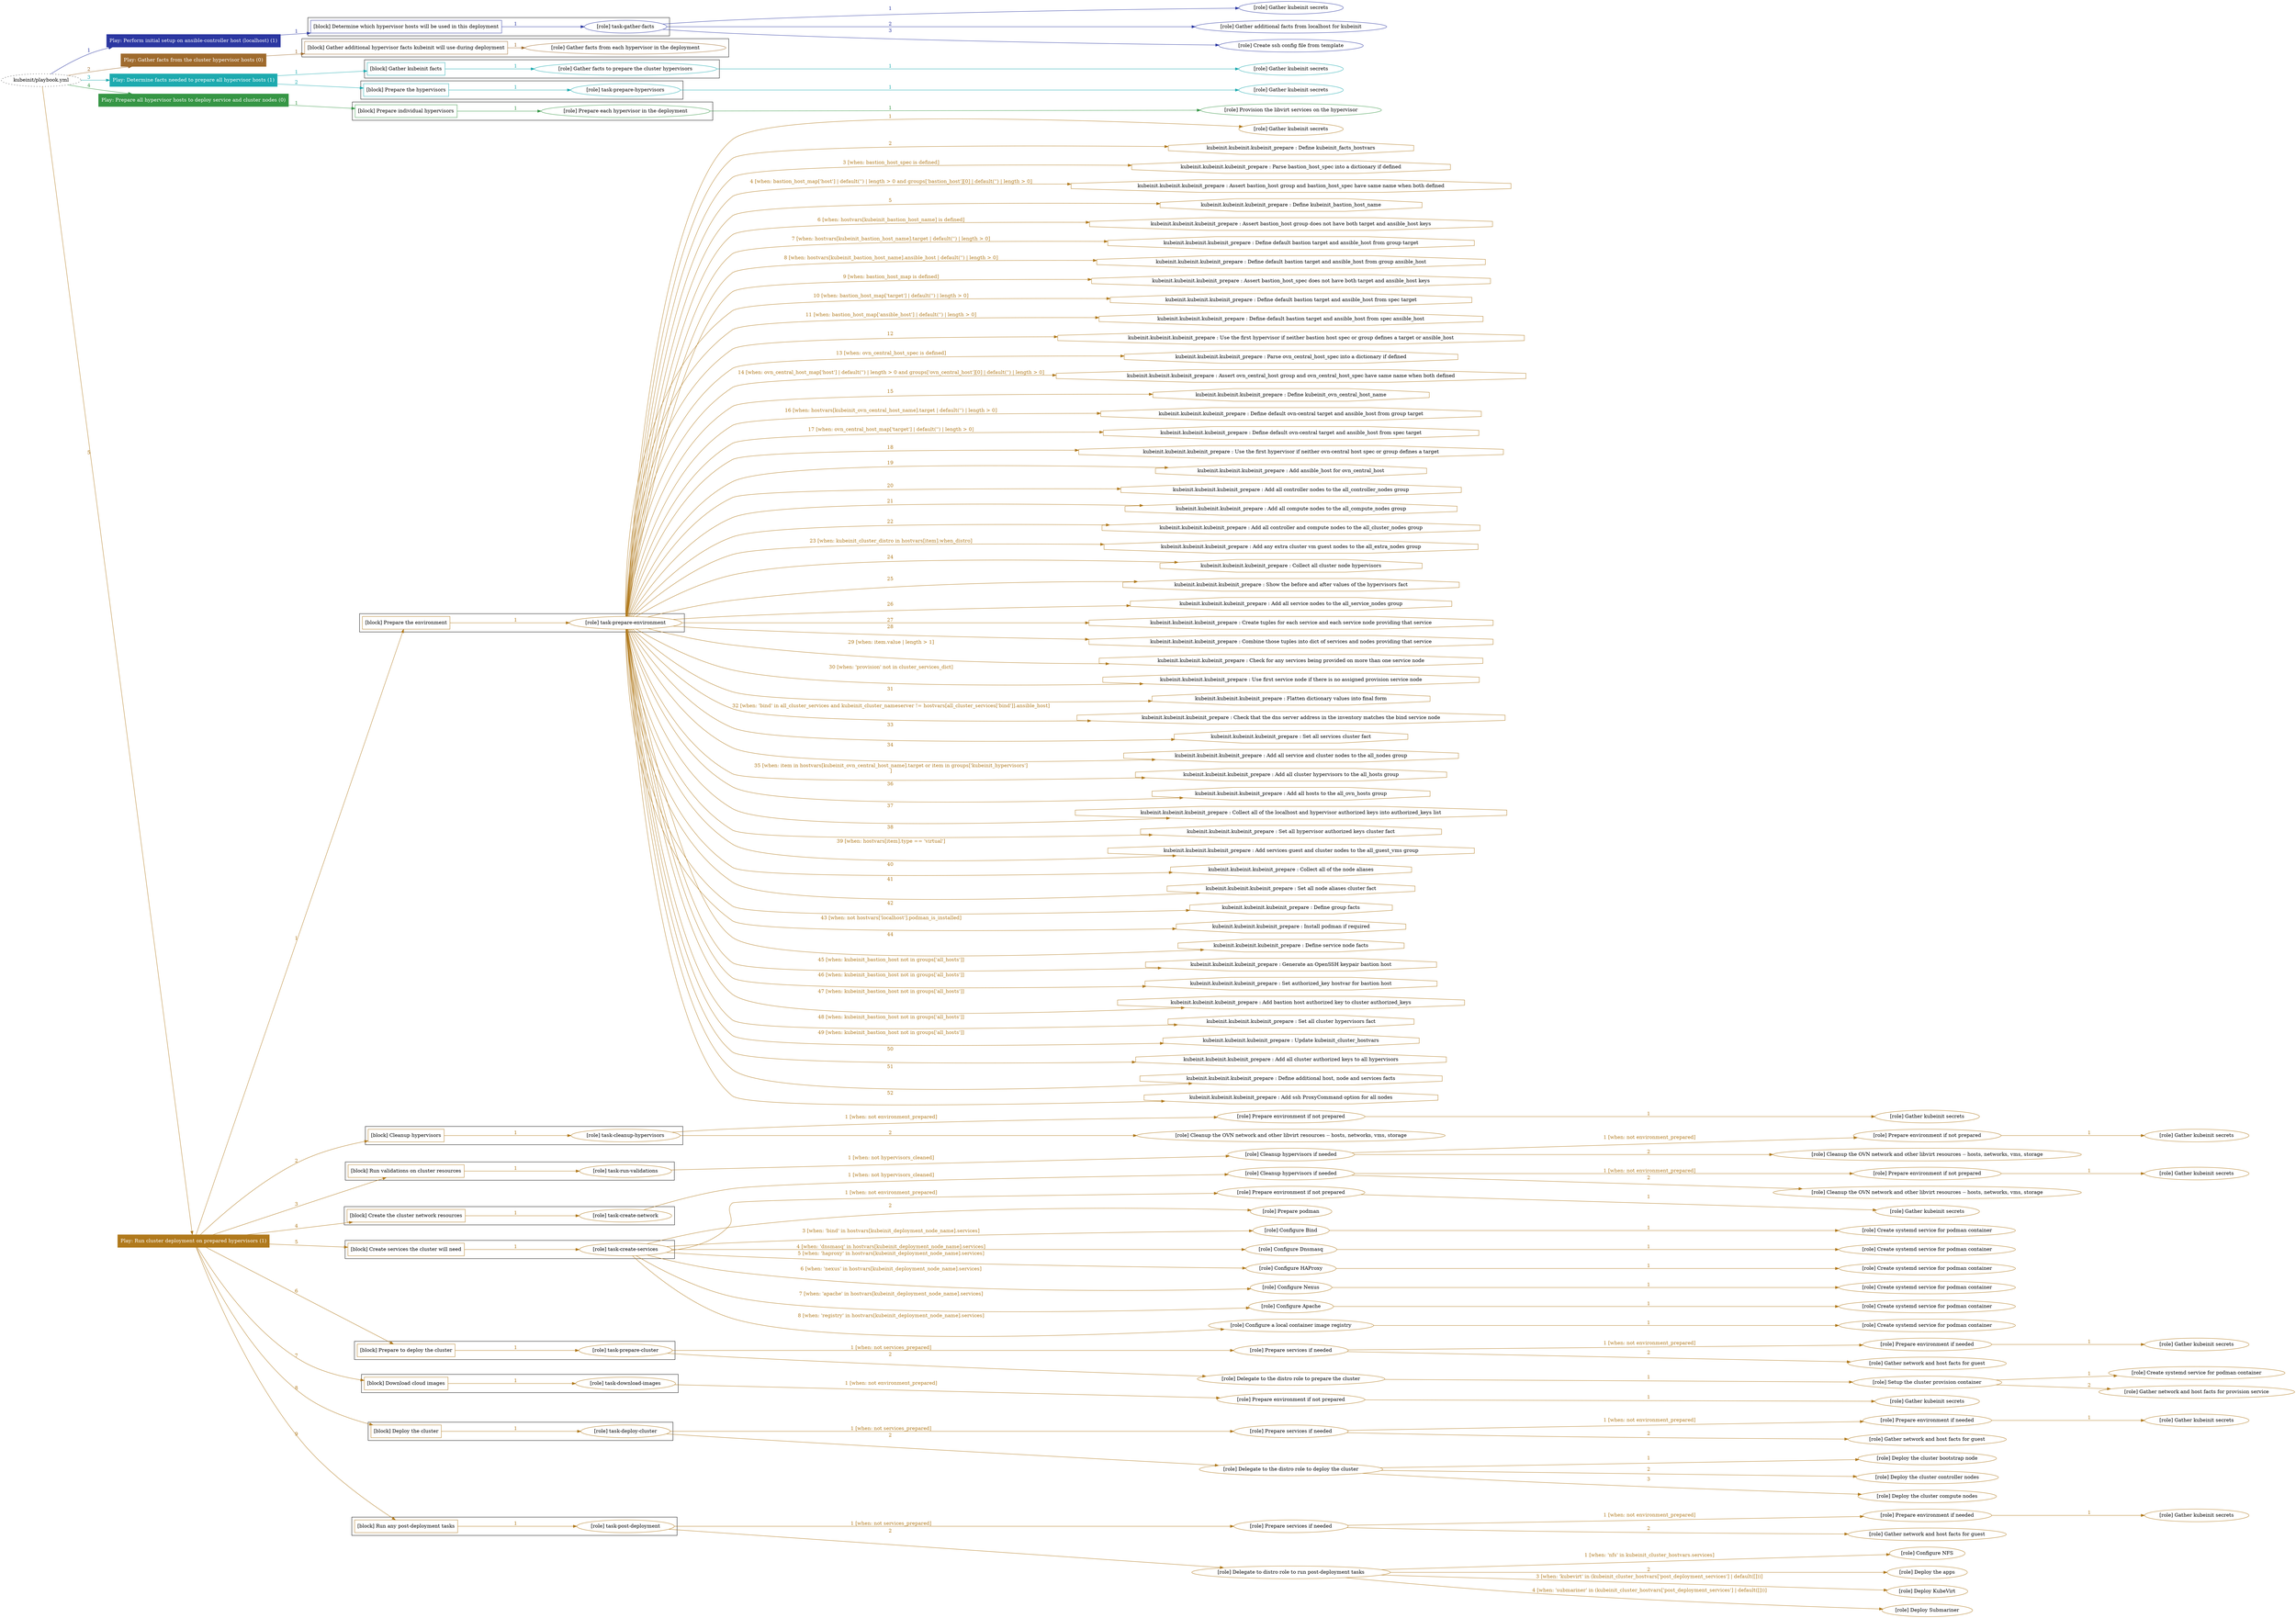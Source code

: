 digraph {
	graph [concentrate=true ordering=in rankdir=LR ratio=fill]
	edge [esep=5 sep=10]
	"kubeinit/playbook.yml" [URL="/home/runner/work/kubeinit/kubeinit/kubeinit/playbook.yml" id=playbook_88326c58 style=dotted]
	play_60906569 [label="Play: Perform initial setup on ansible-controller host (localhost) (1)" URL="/home/runner/work/kubeinit/kubeinit/kubeinit/playbook.yml" color="#2b37a1" fontcolor="#ffffff" id=play_60906569 shape=box style=filled tooltip=localhost]
	"kubeinit/playbook.yml" -> play_60906569 [label="1 " color="#2b37a1" fontcolor="#2b37a1" id=edge_106a00ca labeltooltip="1 " tooltip="1 "]
	subgraph "Gather kubeinit secrets" {
		role_b3e94c88 [label="[role] Gather kubeinit secrets" URL="/home/runner/.ansible/collections/ansible_collections/kubeinit/kubeinit/roles/kubeinit_prepare/tasks/build_hypervisors_group.yml" color="#2b37a1" id=role_b3e94c88 tooltip="Gather kubeinit secrets"]
	}
	subgraph "Gather additional facts from localhost for kubeinit" {
		role_75535e86 [label="[role] Gather additional facts from localhost for kubeinit" URL="/home/runner/.ansible/collections/ansible_collections/kubeinit/kubeinit/roles/kubeinit_prepare/tasks/build_hypervisors_group.yml" color="#2b37a1" id=role_75535e86 tooltip="Gather additional facts from localhost for kubeinit"]
	}
	subgraph "Create ssh config file from template" {
		role_771466ff [label="[role] Create ssh config file from template" URL="/home/runner/.ansible/collections/ansible_collections/kubeinit/kubeinit/roles/kubeinit_prepare/tasks/build_hypervisors_group.yml" color="#2b37a1" id=role_771466ff tooltip="Create ssh config file from template"]
	}
	subgraph "task-gather-facts" {
		role_0e6f9d7c [label="[role] task-gather-facts" URL="/home/runner/work/kubeinit/kubeinit/kubeinit/playbook.yml" color="#2b37a1" id=role_0e6f9d7c tooltip="task-gather-facts"]
		role_0e6f9d7c -> role_b3e94c88 [label="1 " color="#2b37a1" fontcolor="#2b37a1" id=edge_42586f37 labeltooltip="1 " tooltip="1 "]
		role_0e6f9d7c -> role_75535e86 [label="2 " color="#2b37a1" fontcolor="#2b37a1" id=edge_c55a10d9 labeltooltip="2 " tooltip="2 "]
		role_0e6f9d7c -> role_771466ff [label="3 " color="#2b37a1" fontcolor="#2b37a1" id=edge_37ee0de9 labeltooltip="3 " tooltip="3 "]
	}
	subgraph "Play: Perform initial setup on ansible-controller host (localhost) (1)" {
		play_60906569 -> block_5a14a4cc [label=1 color="#2b37a1" fontcolor="#2b37a1" id=edge_bfdf4b9d labeltooltip=1 tooltip=1]
		subgraph cluster_block_5a14a4cc {
			block_5a14a4cc [label="[block] Determine which hypervisor hosts will be used in this deployment" URL="/home/runner/work/kubeinit/kubeinit/kubeinit/playbook.yml" color="#2b37a1" id=block_5a14a4cc labeltooltip="Determine which hypervisor hosts will be used in this deployment" shape=box tooltip="Determine which hypervisor hosts will be used in this deployment"]
			block_5a14a4cc -> role_0e6f9d7c [label="1 " color="#2b37a1" fontcolor="#2b37a1" id=edge_5bd402ce labeltooltip="1 " tooltip="1 "]
		}
	}
	play_57fe7e45 [label="Play: Gather facts from the cluster hypervisor hosts (0)" URL="/home/runner/work/kubeinit/kubeinit/kubeinit/playbook.yml" color="#9f6b2d" fontcolor="#ffffff" id=play_57fe7e45 shape=box style=filled tooltip="Play: Gather facts from the cluster hypervisor hosts (0)"]
	"kubeinit/playbook.yml" -> play_57fe7e45 [label="2 " color="#9f6b2d" fontcolor="#9f6b2d" id=edge_747fd5d6 labeltooltip="2 " tooltip="2 "]
	subgraph "Gather facts from each hypervisor in the deployment" {
		role_940813a5 [label="[role] Gather facts from each hypervisor in the deployment" URL="/home/runner/work/kubeinit/kubeinit/kubeinit/playbook.yml" color="#9f6b2d" id=role_940813a5 tooltip="Gather facts from each hypervisor in the deployment"]
	}
	subgraph "Play: Gather facts from the cluster hypervisor hosts (0)" {
		play_57fe7e45 -> block_ca498cb9 [label=1 color="#9f6b2d" fontcolor="#9f6b2d" id=edge_cc98a080 labeltooltip=1 tooltip=1]
		subgraph cluster_block_ca498cb9 {
			block_ca498cb9 [label="[block] Gather additional hypervisor facts kubeinit will use during deployment" URL="/home/runner/work/kubeinit/kubeinit/kubeinit/playbook.yml" color="#9f6b2d" id=block_ca498cb9 labeltooltip="Gather additional hypervisor facts kubeinit will use during deployment" shape=box tooltip="Gather additional hypervisor facts kubeinit will use during deployment"]
			block_ca498cb9 -> role_940813a5 [label="1 " color="#9f6b2d" fontcolor="#9f6b2d" id=edge_f510cd96 labeltooltip="1 " tooltip="1 "]
		}
	}
	play_d0ddd49f [label="Play: Determine facts needed to prepare all hypervisor hosts (1)" URL="/home/runner/work/kubeinit/kubeinit/kubeinit/playbook.yml" color="#1daaaf" fontcolor="#ffffff" id=play_d0ddd49f shape=box style=filled tooltip=localhost]
	"kubeinit/playbook.yml" -> play_d0ddd49f [label="3 " color="#1daaaf" fontcolor="#1daaaf" id=edge_e2c39607 labeltooltip="3 " tooltip="3 "]
	subgraph "Gather kubeinit secrets" {
		role_64277edd [label="[role] Gather kubeinit secrets" URL="/home/runner/.ansible/collections/ansible_collections/kubeinit/kubeinit/roles/kubeinit_prepare/tasks/gather_kubeinit_facts.yml" color="#1daaaf" id=role_64277edd tooltip="Gather kubeinit secrets"]
	}
	subgraph "Gather facts to prepare the cluster hypervisors" {
		role_7537868c [label="[role] Gather facts to prepare the cluster hypervisors" URL="/home/runner/work/kubeinit/kubeinit/kubeinit/playbook.yml" color="#1daaaf" id=role_7537868c tooltip="Gather facts to prepare the cluster hypervisors"]
		role_7537868c -> role_64277edd [label="1 " color="#1daaaf" fontcolor="#1daaaf" id=edge_98cba7cd labeltooltip="1 " tooltip="1 "]
	}
	subgraph "Gather kubeinit secrets" {
		role_403e3b93 [label="[role] Gather kubeinit secrets" URL="/home/runner/.ansible/collections/ansible_collections/kubeinit/kubeinit/roles/kubeinit_prepare/tasks/gather_kubeinit_facts.yml" color="#1daaaf" id=role_403e3b93 tooltip="Gather kubeinit secrets"]
	}
	subgraph "task-prepare-hypervisors" {
		role_44ce8174 [label="[role] task-prepare-hypervisors" URL="/home/runner/work/kubeinit/kubeinit/kubeinit/playbook.yml" color="#1daaaf" id=role_44ce8174 tooltip="task-prepare-hypervisors"]
		role_44ce8174 -> role_403e3b93 [label="1 " color="#1daaaf" fontcolor="#1daaaf" id=edge_1cb0b44f labeltooltip="1 " tooltip="1 "]
	}
	subgraph "Play: Determine facts needed to prepare all hypervisor hosts (1)" {
		play_d0ddd49f -> block_675d26ea [label=1 color="#1daaaf" fontcolor="#1daaaf" id=edge_55b151ac labeltooltip=1 tooltip=1]
		subgraph cluster_block_675d26ea {
			block_675d26ea [label="[block] Gather kubeinit facts" URL="/home/runner/work/kubeinit/kubeinit/kubeinit/playbook.yml" color="#1daaaf" id=block_675d26ea labeltooltip="Gather kubeinit facts" shape=box tooltip="Gather kubeinit facts"]
			block_675d26ea -> role_7537868c [label="1 " color="#1daaaf" fontcolor="#1daaaf" id=edge_16d0e031 labeltooltip="1 " tooltip="1 "]
		}
		play_d0ddd49f -> block_ae1fe0f4 [label=2 color="#1daaaf" fontcolor="#1daaaf" id=edge_2fbfc219 labeltooltip=2 tooltip=2]
		subgraph cluster_block_ae1fe0f4 {
			block_ae1fe0f4 [label="[block] Prepare the hypervisors" URL="/home/runner/work/kubeinit/kubeinit/kubeinit/playbook.yml" color="#1daaaf" id=block_ae1fe0f4 labeltooltip="Prepare the hypervisors" shape=box tooltip="Prepare the hypervisors"]
			block_ae1fe0f4 -> role_44ce8174 [label="1 " color="#1daaaf" fontcolor="#1daaaf" id=edge_0efd5231 labeltooltip="1 " tooltip="1 "]
		}
	}
	play_2ae30e38 [label="Play: Prepare all hypervisor hosts to deploy service and cluster nodes (0)" URL="/home/runner/work/kubeinit/kubeinit/kubeinit/playbook.yml" color="#369645" fontcolor="#ffffff" id=play_2ae30e38 shape=box style=filled tooltip="Play: Prepare all hypervisor hosts to deploy service and cluster nodes (0)"]
	"kubeinit/playbook.yml" -> play_2ae30e38 [label="4 " color="#369645" fontcolor="#369645" id=edge_8c50c016 labeltooltip="4 " tooltip="4 "]
	subgraph "Provision the libvirt services on the hypervisor" {
		role_ee78f2ed [label="[role] Provision the libvirt services on the hypervisor" URL="/home/runner/.ansible/collections/ansible_collections/kubeinit/kubeinit/roles/kubeinit_prepare/tasks/prepare_hypervisor.yml" color="#369645" id=role_ee78f2ed tooltip="Provision the libvirt services on the hypervisor"]
	}
	subgraph "Prepare each hypervisor in the deployment" {
		role_74da7677 [label="[role] Prepare each hypervisor in the deployment" URL="/home/runner/work/kubeinit/kubeinit/kubeinit/playbook.yml" color="#369645" id=role_74da7677 tooltip="Prepare each hypervisor in the deployment"]
		role_74da7677 -> role_ee78f2ed [label="1 " color="#369645" fontcolor="#369645" id=edge_1529731b labeltooltip="1 " tooltip="1 "]
	}
	subgraph "Play: Prepare all hypervisor hosts to deploy service and cluster nodes (0)" {
		play_2ae30e38 -> block_17cadf58 [label=1 color="#369645" fontcolor="#369645" id=edge_f2d9c2f7 labeltooltip=1 tooltip=1]
		subgraph cluster_block_17cadf58 {
			block_17cadf58 [label="[block] Prepare individual hypervisors" URL="/home/runner/work/kubeinit/kubeinit/kubeinit/playbook.yml" color="#369645" id=block_17cadf58 labeltooltip="Prepare individual hypervisors" shape=box tooltip="Prepare individual hypervisors"]
			block_17cadf58 -> role_74da7677 [label="1 " color="#369645" fontcolor="#369645" id=edge_bd80a8de labeltooltip="1 " tooltip="1 "]
		}
	}
	play_51951195 [label="Play: Run cluster deployment on prepared hypervisors (1)" URL="/home/runner/work/kubeinit/kubeinit/kubeinit/playbook.yml" color="#b0791c" fontcolor="#ffffff" id=play_51951195 shape=box style=filled tooltip=localhost]
	"kubeinit/playbook.yml" -> play_51951195 [label="5 " color="#b0791c" fontcolor="#b0791c" id=edge_ad111e96 labeltooltip="5 " tooltip="5 "]
	subgraph "Gather kubeinit secrets" {
		role_304506ff [label="[role] Gather kubeinit secrets" URL="/home/runner/.ansible/collections/ansible_collections/kubeinit/kubeinit/roles/kubeinit_prepare/tasks/gather_kubeinit_facts.yml" color="#b0791c" id=role_304506ff tooltip="Gather kubeinit secrets"]
	}
	subgraph "task-prepare-environment" {
		role_6f922e12 [label="[role] task-prepare-environment" URL="/home/runner/work/kubeinit/kubeinit/kubeinit/playbook.yml" color="#b0791c" id=role_6f922e12 tooltip="task-prepare-environment"]
		role_6f922e12 -> role_304506ff [label="1 " color="#b0791c" fontcolor="#b0791c" id=edge_607a58e8 labeltooltip="1 " tooltip="1 "]
		task_edfc0a96 [label="kubeinit.kubeinit.kubeinit_prepare : Define kubeinit_facts_hostvars" URL="/home/runner/.ansible/collections/ansible_collections/kubeinit/kubeinit/roles/kubeinit_prepare/tasks/main.yml" color="#b0791c" id=task_edfc0a96 shape=octagon tooltip="kubeinit.kubeinit.kubeinit_prepare : Define kubeinit_facts_hostvars"]
		role_6f922e12 -> task_edfc0a96 [label="2 " color="#b0791c" fontcolor="#b0791c" id=edge_1d784967 labeltooltip="2 " tooltip="2 "]
		task_fcb073b9 [label="kubeinit.kubeinit.kubeinit_prepare : Parse bastion_host_spec into a dictionary if defined" URL="/home/runner/.ansible/collections/ansible_collections/kubeinit/kubeinit/roles/kubeinit_prepare/tasks/main.yml" color="#b0791c" id=task_fcb073b9 shape=octagon tooltip="kubeinit.kubeinit.kubeinit_prepare : Parse bastion_host_spec into a dictionary if defined"]
		role_6f922e12 -> task_fcb073b9 [label="3 [when: bastion_host_spec is defined]" color="#b0791c" fontcolor="#b0791c" id=edge_5335b95d labeltooltip="3 [when: bastion_host_spec is defined]" tooltip="3 [when: bastion_host_spec is defined]"]
		task_6e8a5aad [label="kubeinit.kubeinit.kubeinit_prepare : Assert bastion_host group and bastion_host_spec have same name when both defined" URL="/home/runner/.ansible/collections/ansible_collections/kubeinit/kubeinit/roles/kubeinit_prepare/tasks/main.yml" color="#b0791c" id=task_6e8a5aad shape=octagon tooltip="kubeinit.kubeinit.kubeinit_prepare : Assert bastion_host group and bastion_host_spec have same name when both defined"]
		role_6f922e12 -> task_6e8a5aad [label="4 [when: bastion_host_map['host'] | default('') | length > 0 and groups['bastion_host'][0] | default('') | length > 0]" color="#b0791c" fontcolor="#b0791c" id=edge_8245a397 labeltooltip="4 [when: bastion_host_map['host'] | default('') | length > 0 and groups['bastion_host'][0] | default('') | length > 0]" tooltip="4 [when: bastion_host_map['host'] | default('') | length > 0 and groups['bastion_host'][0] | default('') | length > 0]"]
		task_367e0c35 [label="kubeinit.kubeinit.kubeinit_prepare : Define kubeinit_bastion_host_name" URL="/home/runner/.ansible/collections/ansible_collections/kubeinit/kubeinit/roles/kubeinit_prepare/tasks/main.yml" color="#b0791c" id=task_367e0c35 shape=octagon tooltip="kubeinit.kubeinit.kubeinit_prepare : Define kubeinit_bastion_host_name"]
		role_6f922e12 -> task_367e0c35 [label="5 " color="#b0791c" fontcolor="#b0791c" id=edge_e96fe0f7 labeltooltip="5 " tooltip="5 "]
		task_f5698272 [label="kubeinit.kubeinit.kubeinit_prepare : Assert bastion_host group does not have both target and ansible_host keys" URL="/home/runner/.ansible/collections/ansible_collections/kubeinit/kubeinit/roles/kubeinit_prepare/tasks/main.yml" color="#b0791c" id=task_f5698272 shape=octagon tooltip="kubeinit.kubeinit.kubeinit_prepare : Assert bastion_host group does not have both target and ansible_host keys"]
		role_6f922e12 -> task_f5698272 [label="6 [when: hostvars[kubeinit_bastion_host_name] is defined]" color="#b0791c" fontcolor="#b0791c" id=edge_78f1be8f labeltooltip="6 [when: hostvars[kubeinit_bastion_host_name] is defined]" tooltip="6 [when: hostvars[kubeinit_bastion_host_name] is defined]"]
		task_7495bb99 [label="kubeinit.kubeinit.kubeinit_prepare : Define default bastion target and ansible_host from group target" URL="/home/runner/.ansible/collections/ansible_collections/kubeinit/kubeinit/roles/kubeinit_prepare/tasks/main.yml" color="#b0791c" id=task_7495bb99 shape=octagon tooltip="kubeinit.kubeinit.kubeinit_prepare : Define default bastion target and ansible_host from group target"]
		role_6f922e12 -> task_7495bb99 [label="7 [when: hostvars[kubeinit_bastion_host_name].target | default('') | length > 0]" color="#b0791c" fontcolor="#b0791c" id=edge_40075246 labeltooltip="7 [when: hostvars[kubeinit_bastion_host_name].target | default('') | length > 0]" tooltip="7 [when: hostvars[kubeinit_bastion_host_name].target | default('') | length > 0]"]
		task_f883659d [label="kubeinit.kubeinit.kubeinit_prepare : Define default bastion target and ansible_host from group ansible_host" URL="/home/runner/.ansible/collections/ansible_collections/kubeinit/kubeinit/roles/kubeinit_prepare/tasks/main.yml" color="#b0791c" id=task_f883659d shape=octagon tooltip="kubeinit.kubeinit.kubeinit_prepare : Define default bastion target and ansible_host from group ansible_host"]
		role_6f922e12 -> task_f883659d [label="8 [when: hostvars[kubeinit_bastion_host_name].ansible_host | default('') | length > 0]" color="#b0791c" fontcolor="#b0791c" id=edge_6322265b labeltooltip="8 [when: hostvars[kubeinit_bastion_host_name].ansible_host | default('') | length > 0]" tooltip="8 [when: hostvars[kubeinit_bastion_host_name].ansible_host | default('') | length > 0]"]
		task_68402809 [label="kubeinit.kubeinit.kubeinit_prepare : Assert bastion_host_spec does not have both target and ansible_host keys" URL="/home/runner/.ansible/collections/ansible_collections/kubeinit/kubeinit/roles/kubeinit_prepare/tasks/main.yml" color="#b0791c" id=task_68402809 shape=octagon tooltip="kubeinit.kubeinit.kubeinit_prepare : Assert bastion_host_spec does not have both target and ansible_host keys"]
		role_6f922e12 -> task_68402809 [label="9 [when: bastion_host_map is defined]" color="#b0791c" fontcolor="#b0791c" id=edge_04b1fe7e labeltooltip="9 [when: bastion_host_map is defined]" tooltip="9 [when: bastion_host_map is defined]"]
		task_b1da8fb5 [label="kubeinit.kubeinit.kubeinit_prepare : Define default bastion target and ansible_host from spec target" URL="/home/runner/.ansible/collections/ansible_collections/kubeinit/kubeinit/roles/kubeinit_prepare/tasks/main.yml" color="#b0791c" id=task_b1da8fb5 shape=octagon tooltip="kubeinit.kubeinit.kubeinit_prepare : Define default bastion target and ansible_host from spec target"]
		role_6f922e12 -> task_b1da8fb5 [label="10 [when: bastion_host_map['target'] | default('') | length > 0]" color="#b0791c" fontcolor="#b0791c" id=edge_1702cbe3 labeltooltip="10 [when: bastion_host_map['target'] | default('') | length > 0]" tooltip="10 [when: bastion_host_map['target'] | default('') | length > 0]"]
		task_425547b9 [label="kubeinit.kubeinit.kubeinit_prepare : Define default bastion target and ansible_host from spec ansible_host" URL="/home/runner/.ansible/collections/ansible_collections/kubeinit/kubeinit/roles/kubeinit_prepare/tasks/main.yml" color="#b0791c" id=task_425547b9 shape=octagon tooltip="kubeinit.kubeinit.kubeinit_prepare : Define default bastion target and ansible_host from spec ansible_host"]
		role_6f922e12 -> task_425547b9 [label="11 [when: bastion_host_map['ansible_host'] | default('') | length > 0]" color="#b0791c" fontcolor="#b0791c" id=edge_641fabbb labeltooltip="11 [when: bastion_host_map['ansible_host'] | default('') | length > 0]" tooltip="11 [when: bastion_host_map['ansible_host'] | default('') | length > 0]"]
		task_eb92cbdb [label="kubeinit.kubeinit.kubeinit_prepare : Use the first hypervisor if neither bastion host spec or group defines a target or ansible_host" URL="/home/runner/.ansible/collections/ansible_collections/kubeinit/kubeinit/roles/kubeinit_prepare/tasks/main.yml" color="#b0791c" id=task_eb92cbdb shape=octagon tooltip="kubeinit.kubeinit.kubeinit_prepare : Use the first hypervisor if neither bastion host spec or group defines a target or ansible_host"]
		role_6f922e12 -> task_eb92cbdb [label="12 " color="#b0791c" fontcolor="#b0791c" id=edge_40cbddb3 labeltooltip="12 " tooltip="12 "]
		task_19e9c47e [label="kubeinit.kubeinit.kubeinit_prepare : Parse ovn_central_host_spec into a dictionary if defined" URL="/home/runner/.ansible/collections/ansible_collections/kubeinit/kubeinit/roles/kubeinit_prepare/tasks/main.yml" color="#b0791c" id=task_19e9c47e shape=octagon tooltip="kubeinit.kubeinit.kubeinit_prepare : Parse ovn_central_host_spec into a dictionary if defined"]
		role_6f922e12 -> task_19e9c47e [label="13 [when: ovn_central_host_spec is defined]" color="#b0791c" fontcolor="#b0791c" id=edge_ea09f89f labeltooltip="13 [when: ovn_central_host_spec is defined]" tooltip="13 [when: ovn_central_host_spec is defined]"]
		task_ecb63a64 [label="kubeinit.kubeinit.kubeinit_prepare : Assert ovn_central_host group and ovn_central_host_spec have same name when both defined" URL="/home/runner/.ansible/collections/ansible_collections/kubeinit/kubeinit/roles/kubeinit_prepare/tasks/main.yml" color="#b0791c" id=task_ecb63a64 shape=octagon tooltip="kubeinit.kubeinit.kubeinit_prepare : Assert ovn_central_host group and ovn_central_host_spec have same name when both defined"]
		role_6f922e12 -> task_ecb63a64 [label="14 [when: ovn_central_host_map['host'] | default('') | length > 0 and groups['ovn_central_host'][0] | default('') | length > 0]" color="#b0791c" fontcolor="#b0791c" id=edge_e399d866 labeltooltip="14 [when: ovn_central_host_map['host'] | default('') | length > 0 and groups['ovn_central_host'][0] | default('') | length > 0]" tooltip="14 [when: ovn_central_host_map['host'] | default('') | length > 0 and groups['ovn_central_host'][0] | default('') | length > 0]"]
		task_f384e394 [label="kubeinit.kubeinit.kubeinit_prepare : Define kubeinit_ovn_central_host_name" URL="/home/runner/.ansible/collections/ansible_collections/kubeinit/kubeinit/roles/kubeinit_prepare/tasks/main.yml" color="#b0791c" id=task_f384e394 shape=octagon tooltip="kubeinit.kubeinit.kubeinit_prepare : Define kubeinit_ovn_central_host_name"]
		role_6f922e12 -> task_f384e394 [label="15 " color="#b0791c" fontcolor="#b0791c" id=edge_2643966e labeltooltip="15 " tooltip="15 "]
		task_5fa54544 [label="kubeinit.kubeinit.kubeinit_prepare : Define default ovn-central target and ansible_host from group target" URL="/home/runner/.ansible/collections/ansible_collections/kubeinit/kubeinit/roles/kubeinit_prepare/tasks/main.yml" color="#b0791c" id=task_5fa54544 shape=octagon tooltip="kubeinit.kubeinit.kubeinit_prepare : Define default ovn-central target and ansible_host from group target"]
		role_6f922e12 -> task_5fa54544 [label="16 [when: hostvars[kubeinit_ovn_central_host_name].target | default('') | length > 0]" color="#b0791c" fontcolor="#b0791c" id=edge_674efad0 labeltooltip="16 [when: hostvars[kubeinit_ovn_central_host_name].target | default('') | length > 0]" tooltip="16 [when: hostvars[kubeinit_ovn_central_host_name].target | default('') | length > 0]"]
		task_234382ab [label="kubeinit.kubeinit.kubeinit_prepare : Define default ovn-central target and ansible_host from spec target" URL="/home/runner/.ansible/collections/ansible_collections/kubeinit/kubeinit/roles/kubeinit_prepare/tasks/main.yml" color="#b0791c" id=task_234382ab shape=octagon tooltip="kubeinit.kubeinit.kubeinit_prepare : Define default ovn-central target and ansible_host from spec target"]
		role_6f922e12 -> task_234382ab [label="17 [when: ovn_central_host_map['target'] | default('') | length > 0]" color="#b0791c" fontcolor="#b0791c" id=edge_74969fc2 labeltooltip="17 [when: ovn_central_host_map['target'] | default('') | length > 0]" tooltip="17 [when: ovn_central_host_map['target'] | default('') | length > 0]"]
		task_68b9f671 [label="kubeinit.kubeinit.kubeinit_prepare : Use the first hypervisor if neither ovn-central host spec or group defines a target" URL="/home/runner/.ansible/collections/ansible_collections/kubeinit/kubeinit/roles/kubeinit_prepare/tasks/main.yml" color="#b0791c" id=task_68b9f671 shape=octagon tooltip="kubeinit.kubeinit.kubeinit_prepare : Use the first hypervisor if neither ovn-central host spec or group defines a target"]
		role_6f922e12 -> task_68b9f671 [label="18 " color="#b0791c" fontcolor="#b0791c" id=edge_249494b6 labeltooltip="18 " tooltip="18 "]
		task_ed3e5c57 [label="kubeinit.kubeinit.kubeinit_prepare : Add ansible_host for ovn_central_host" URL="/home/runner/.ansible/collections/ansible_collections/kubeinit/kubeinit/roles/kubeinit_prepare/tasks/main.yml" color="#b0791c" id=task_ed3e5c57 shape=octagon tooltip="kubeinit.kubeinit.kubeinit_prepare : Add ansible_host for ovn_central_host"]
		role_6f922e12 -> task_ed3e5c57 [label="19 " color="#b0791c" fontcolor="#b0791c" id=edge_6657fb70 labeltooltip="19 " tooltip="19 "]
		task_7f5191e6 [label="kubeinit.kubeinit.kubeinit_prepare : Add all controller nodes to the all_controller_nodes group" URL="/home/runner/.ansible/collections/ansible_collections/kubeinit/kubeinit/roles/kubeinit_prepare/tasks/prepare_groups.yml" color="#b0791c" id=task_7f5191e6 shape=octagon tooltip="kubeinit.kubeinit.kubeinit_prepare : Add all controller nodes to the all_controller_nodes group"]
		role_6f922e12 -> task_7f5191e6 [label="20 " color="#b0791c" fontcolor="#b0791c" id=edge_14769833 labeltooltip="20 " tooltip="20 "]
		task_6c7b2732 [label="kubeinit.kubeinit.kubeinit_prepare : Add all compute nodes to the all_compute_nodes group" URL="/home/runner/.ansible/collections/ansible_collections/kubeinit/kubeinit/roles/kubeinit_prepare/tasks/prepare_groups.yml" color="#b0791c" id=task_6c7b2732 shape=octagon tooltip="kubeinit.kubeinit.kubeinit_prepare : Add all compute nodes to the all_compute_nodes group"]
		role_6f922e12 -> task_6c7b2732 [label="21 " color="#b0791c" fontcolor="#b0791c" id=edge_f3b55855 labeltooltip="21 " tooltip="21 "]
		task_1825d81f [label="kubeinit.kubeinit.kubeinit_prepare : Add all controller and compute nodes to the all_cluster_nodes group" URL="/home/runner/.ansible/collections/ansible_collections/kubeinit/kubeinit/roles/kubeinit_prepare/tasks/prepare_groups.yml" color="#b0791c" id=task_1825d81f shape=octagon tooltip="kubeinit.kubeinit.kubeinit_prepare : Add all controller and compute nodes to the all_cluster_nodes group"]
		role_6f922e12 -> task_1825d81f [label="22 " color="#b0791c" fontcolor="#b0791c" id=edge_4362fb58 labeltooltip="22 " tooltip="22 "]
		task_5c8c1fd3 [label="kubeinit.kubeinit.kubeinit_prepare : Add any extra cluster vm guest nodes to the all_extra_nodes group" URL="/home/runner/.ansible/collections/ansible_collections/kubeinit/kubeinit/roles/kubeinit_prepare/tasks/prepare_groups.yml" color="#b0791c" id=task_5c8c1fd3 shape=octagon tooltip="kubeinit.kubeinit.kubeinit_prepare : Add any extra cluster vm guest nodes to the all_extra_nodes group"]
		role_6f922e12 -> task_5c8c1fd3 [label="23 [when: kubeinit_cluster_distro in hostvars[item].when_distro]" color="#b0791c" fontcolor="#b0791c" id=edge_0387700b labeltooltip="23 [when: kubeinit_cluster_distro in hostvars[item].when_distro]" tooltip="23 [when: kubeinit_cluster_distro in hostvars[item].when_distro]"]
		task_b827b7e5 [label="kubeinit.kubeinit.kubeinit_prepare : Collect all cluster node hypervisors" URL="/home/runner/.ansible/collections/ansible_collections/kubeinit/kubeinit/roles/kubeinit_prepare/tasks/prepare_groups.yml" color="#b0791c" id=task_b827b7e5 shape=octagon tooltip="kubeinit.kubeinit.kubeinit_prepare : Collect all cluster node hypervisors"]
		role_6f922e12 -> task_b827b7e5 [label="24 " color="#b0791c" fontcolor="#b0791c" id=edge_3a0c8a17 labeltooltip="24 " tooltip="24 "]
		task_07e0a836 [label="kubeinit.kubeinit.kubeinit_prepare : Show the before and after values of the hypervisors fact" URL="/home/runner/.ansible/collections/ansible_collections/kubeinit/kubeinit/roles/kubeinit_prepare/tasks/prepare_groups.yml" color="#b0791c" id=task_07e0a836 shape=octagon tooltip="kubeinit.kubeinit.kubeinit_prepare : Show the before and after values of the hypervisors fact"]
		role_6f922e12 -> task_07e0a836 [label="25 " color="#b0791c" fontcolor="#b0791c" id=edge_4014983d labeltooltip="25 " tooltip="25 "]
		task_8ccfb486 [label="kubeinit.kubeinit.kubeinit_prepare : Add all service nodes to the all_service_nodes group" URL="/home/runner/.ansible/collections/ansible_collections/kubeinit/kubeinit/roles/kubeinit_prepare/tasks/prepare_groups.yml" color="#b0791c" id=task_8ccfb486 shape=octagon tooltip="kubeinit.kubeinit.kubeinit_prepare : Add all service nodes to the all_service_nodes group"]
		role_6f922e12 -> task_8ccfb486 [label="26 " color="#b0791c" fontcolor="#b0791c" id=edge_0426332d labeltooltip="26 " tooltip="26 "]
		task_60c472e4 [label="kubeinit.kubeinit.kubeinit_prepare : Create tuples for each service and each service node providing that service" URL="/home/runner/.ansible/collections/ansible_collections/kubeinit/kubeinit/roles/kubeinit_prepare/tasks/prepare_groups.yml" color="#b0791c" id=task_60c472e4 shape=octagon tooltip="kubeinit.kubeinit.kubeinit_prepare : Create tuples for each service and each service node providing that service"]
		role_6f922e12 -> task_60c472e4 [label="27 " color="#b0791c" fontcolor="#b0791c" id=edge_d159235b labeltooltip="27 " tooltip="27 "]
		task_979bed7f [label="kubeinit.kubeinit.kubeinit_prepare : Combine those tuples into dict of services and nodes providing that service" URL="/home/runner/.ansible/collections/ansible_collections/kubeinit/kubeinit/roles/kubeinit_prepare/tasks/prepare_groups.yml" color="#b0791c" id=task_979bed7f shape=octagon tooltip="kubeinit.kubeinit.kubeinit_prepare : Combine those tuples into dict of services and nodes providing that service"]
		role_6f922e12 -> task_979bed7f [label="28 " color="#b0791c" fontcolor="#b0791c" id=edge_978ff70a labeltooltip="28 " tooltip="28 "]
		task_bc388fa7 [label="kubeinit.kubeinit.kubeinit_prepare : Check for any services being provided on more than one service node" URL="/home/runner/.ansible/collections/ansible_collections/kubeinit/kubeinit/roles/kubeinit_prepare/tasks/prepare_groups.yml" color="#b0791c" id=task_bc388fa7 shape=octagon tooltip="kubeinit.kubeinit.kubeinit_prepare : Check for any services being provided on more than one service node"]
		role_6f922e12 -> task_bc388fa7 [label="29 [when: item.value | length > 1]" color="#b0791c" fontcolor="#b0791c" id=edge_b0af1462 labeltooltip="29 [when: item.value | length > 1]" tooltip="29 [when: item.value | length > 1]"]
		task_58ee3dd1 [label="kubeinit.kubeinit.kubeinit_prepare : Use first service node if there is no assigned provision service node" URL="/home/runner/.ansible/collections/ansible_collections/kubeinit/kubeinit/roles/kubeinit_prepare/tasks/prepare_groups.yml" color="#b0791c" id=task_58ee3dd1 shape=octagon tooltip="kubeinit.kubeinit.kubeinit_prepare : Use first service node if there is no assigned provision service node"]
		role_6f922e12 -> task_58ee3dd1 [label="30 [when: 'provision' not in cluster_services_dict]" color="#b0791c" fontcolor="#b0791c" id=edge_d8fb2fe2 labeltooltip="30 [when: 'provision' not in cluster_services_dict]" tooltip="30 [when: 'provision' not in cluster_services_dict]"]
		task_beee0be9 [label="kubeinit.kubeinit.kubeinit_prepare : Flatten dictionary values into final form" URL="/home/runner/.ansible/collections/ansible_collections/kubeinit/kubeinit/roles/kubeinit_prepare/tasks/prepare_groups.yml" color="#b0791c" id=task_beee0be9 shape=octagon tooltip="kubeinit.kubeinit.kubeinit_prepare : Flatten dictionary values into final form"]
		role_6f922e12 -> task_beee0be9 [label="31 " color="#b0791c" fontcolor="#b0791c" id=edge_fbca9159 labeltooltip="31 " tooltip="31 "]
		task_6d07bf3f [label="kubeinit.kubeinit.kubeinit_prepare : Check that the dns server address in the inventory matches the bind service node" URL="/home/runner/.ansible/collections/ansible_collections/kubeinit/kubeinit/roles/kubeinit_prepare/tasks/prepare_groups.yml" color="#b0791c" id=task_6d07bf3f shape=octagon tooltip="kubeinit.kubeinit.kubeinit_prepare : Check that the dns server address in the inventory matches the bind service node"]
		role_6f922e12 -> task_6d07bf3f [label="32 [when: 'bind' in all_cluster_services and kubeinit_cluster_nameserver != hostvars[all_cluster_services['bind']].ansible_host]" color="#b0791c" fontcolor="#b0791c" id=edge_599802ca labeltooltip="32 [when: 'bind' in all_cluster_services and kubeinit_cluster_nameserver != hostvars[all_cluster_services['bind']].ansible_host]" tooltip="32 [when: 'bind' in all_cluster_services and kubeinit_cluster_nameserver != hostvars[all_cluster_services['bind']].ansible_host]"]
		task_c436669a [label="kubeinit.kubeinit.kubeinit_prepare : Set all services cluster fact" URL="/home/runner/.ansible/collections/ansible_collections/kubeinit/kubeinit/roles/kubeinit_prepare/tasks/prepare_groups.yml" color="#b0791c" id=task_c436669a shape=octagon tooltip="kubeinit.kubeinit.kubeinit_prepare : Set all services cluster fact"]
		role_6f922e12 -> task_c436669a [label="33 " color="#b0791c" fontcolor="#b0791c" id=edge_dc18ea02 labeltooltip="33 " tooltip="33 "]
		task_b4a36ba2 [label="kubeinit.kubeinit.kubeinit_prepare : Add all service and cluster nodes to the all_nodes group" URL="/home/runner/.ansible/collections/ansible_collections/kubeinit/kubeinit/roles/kubeinit_prepare/tasks/prepare_groups.yml" color="#b0791c" id=task_b4a36ba2 shape=octagon tooltip="kubeinit.kubeinit.kubeinit_prepare : Add all service and cluster nodes to the all_nodes group"]
		role_6f922e12 -> task_b4a36ba2 [label="34 " color="#b0791c" fontcolor="#b0791c" id=edge_8f61e990 labeltooltip="34 " tooltip="34 "]
		task_af3fb991 [label="kubeinit.kubeinit.kubeinit_prepare : Add all cluster hypervisors to the all_hosts group" URL="/home/runner/.ansible/collections/ansible_collections/kubeinit/kubeinit/roles/kubeinit_prepare/tasks/prepare_groups.yml" color="#b0791c" id=task_af3fb991 shape=octagon tooltip="kubeinit.kubeinit.kubeinit_prepare : Add all cluster hypervisors to the all_hosts group"]
		role_6f922e12 -> task_af3fb991 [label="35 [when: item in hostvars[kubeinit_ovn_central_host_name].target or item in groups['kubeinit_hypervisors']
]" color="#b0791c" fontcolor="#b0791c" id=edge_afa6eab2 labeltooltip="35 [when: item in hostvars[kubeinit_ovn_central_host_name].target or item in groups['kubeinit_hypervisors']
]" tooltip="35 [when: item in hostvars[kubeinit_ovn_central_host_name].target or item in groups['kubeinit_hypervisors']
]"]
		task_d09c1329 [label="kubeinit.kubeinit.kubeinit_prepare : Add all hosts to the all_ovn_hosts group" URL="/home/runner/.ansible/collections/ansible_collections/kubeinit/kubeinit/roles/kubeinit_prepare/tasks/prepare_groups.yml" color="#b0791c" id=task_d09c1329 shape=octagon tooltip="kubeinit.kubeinit.kubeinit_prepare : Add all hosts to the all_ovn_hosts group"]
		role_6f922e12 -> task_d09c1329 [label="36 " color="#b0791c" fontcolor="#b0791c" id=edge_df42198b labeltooltip="36 " tooltip="36 "]
		task_2efa1d3c [label="kubeinit.kubeinit.kubeinit_prepare : Collect all of the localhost and hypervisor authorized keys into authorized_keys list" URL="/home/runner/.ansible/collections/ansible_collections/kubeinit/kubeinit/roles/kubeinit_prepare/tasks/prepare_groups.yml" color="#b0791c" id=task_2efa1d3c shape=octagon tooltip="kubeinit.kubeinit.kubeinit_prepare : Collect all of the localhost and hypervisor authorized keys into authorized_keys list"]
		role_6f922e12 -> task_2efa1d3c [label="37 " color="#b0791c" fontcolor="#b0791c" id=edge_33008ccc labeltooltip="37 " tooltip="37 "]
		task_178b4f58 [label="kubeinit.kubeinit.kubeinit_prepare : Set all hypervisor authorized keys cluster fact" URL="/home/runner/.ansible/collections/ansible_collections/kubeinit/kubeinit/roles/kubeinit_prepare/tasks/prepare_groups.yml" color="#b0791c" id=task_178b4f58 shape=octagon tooltip="kubeinit.kubeinit.kubeinit_prepare : Set all hypervisor authorized keys cluster fact"]
		role_6f922e12 -> task_178b4f58 [label="38 " color="#b0791c" fontcolor="#b0791c" id=edge_bf912c10 labeltooltip="38 " tooltip="38 "]
		task_7857da03 [label="kubeinit.kubeinit.kubeinit_prepare : Add services guest and cluster nodes to the all_guest_vms group" URL="/home/runner/.ansible/collections/ansible_collections/kubeinit/kubeinit/roles/kubeinit_prepare/tasks/prepare_groups.yml" color="#b0791c" id=task_7857da03 shape=octagon tooltip="kubeinit.kubeinit.kubeinit_prepare : Add services guest and cluster nodes to the all_guest_vms group"]
		role_6f922e12 -> task_7857da03 [label="39 [when: hostvars[item].type == 'virtual']" color="#b0791c" fontcolor="#b0791c" id=edge_e14f7715 labeltooltip="39 [when: hostvars[item].type == 'virtual']" tooltip="39 [when: hostvars[item].type == 'virtual']"]
		task_53dbe704 [label="kubeinit.kubeinit.kubeinit_prepare : Collect all of the node aliases" URL="/home/runner/.ansible/collections/ansible_collections/kubeinit/kubeinit/roles/kubeinit_prepare/tasks/prepare_groups.yml" color="#b0791c" id=task_53dbe704 shape=octagon tooltip="kubeinit.kubeinit.kubeinit_prepare : Collect all of the node aliases"]
		role_6f922e12 -> task_53dbe704 [label="40 " color="#b0791c" fontcolor="#b0791c" id=edge_974f518f labeltooltip="40 " tooltip="40 "]
		task_2a88b61f [label="kubeinit.kubeinit.kubeinit_prepare : Set all node aliases cluster fact" URL="/home/runner/.ansible/collections/ansible_collections/kubeinit/kubeinit/roles/kubeinit_prepare/tasks/prepare_groups.yml" color="#b0791c" id=task_2a88b61f shape=octagon tooltip="kubeinit.kubeinit.kubeinit_prepare : Set all node aliases cluster fact"]
		role_6f922e12 -> task_2a88b61f [label="41 " color="#b0791c" fontcolor="#b0791c" id=edge_af2f14c6 labeltooltip="41 " tooltip="41 "]
		task_fc751b4b [label="kubeinit.kubeinit.kubeinit_prepare : Define group facts" URL="/home/runner/.ansible/collections/ansible_collections/kubeinit/kubeinit/roles/kubeinit_prepare/tasks/main.yml" color="#b0791c" id=task_fc751b4b shape=octagon tooltip="kubeinit.kubeinit.kubeinit_prepare : Define group facts"]
		role_6f922e12 -> task_fc751b4b [label="42 " color="#b0791c" fontcolor="#b0791c" id=edge_aa88b410 labeltooltip="42 " tooltip="42 "]
		task_fb93fa83 [label="kubeinit.kubeinit.kubeinit_prepare : Install podman if required" URL="/home/runner/.ansible/collections/ansible_collections/kubeinit/kubeinit/roles/kubeinit_prepare/tasks/main.yml" color="#b0791c" id=task_fb93fa83 shape=octagon tooltip="kubeinit.kubeinit.kubeinit_prepare : Install podman if required"]
		role_6f922e12 -> task_fb93fa83 [label="43 [when: not hostvars['localhost'].podman_is_installed]" color="#b0791c" fontcolor="#b0791c" id=edge_b4fd3e9c labeltooltip="43 [when: not hostvars['localhost'].podman_is_installed]" tooltip="43 [when: not hostvars['localhost'].podman_is_installed]"]
		task_48fd8544 [label="kubeinit.kubeinit.kubeinit_prepare : Define service node facts" URL="/home/runner/.ansible/collections/ansible_collections/kubeinit/kubeinit/roles/kubeinit_prepare/tasks/main.yml" color="#b0791c" id=task_48fd8544 shape=octagon tooltip="kubeinit.kubeinit.kubeinit_prepare : Define service node facts"]
		role_6f922e12 -> task_48fd8544 [label="44 " color="#b0791c" fontcolor="#b0791c" id=edge_7794e233 labeltooltip="44 " tooltip="44 "]
		task_92ca66b0 [label="kubeinit.kubeinit.kubeinit_prepare : Generate an OpenSSH keypair bastion host" URL="/home/runner/.ansible/collections/ansible_collections/kubeinit/kubeinit/roles/kubeinit_prepare/tasks/main.yml" color="#b0791c" id=task_92ca66b0 shape=octagon tooltip="kubeinit.kubeinit.kubeinit_prepare : Generate an OpenSSH keypair bastion host"]
		role_6f922e12 -> task_92ca66b0 [label="45 [when: kubeinit_bastion_host not in groups['all_hosts']]" color="#b0791c" fontcolor="#b0791c" id=edge_9b78ac82 labeltooltip="45 [when: kubeinit_bastion_host not in groups['all_hosts']]" tooltip="45 [when: kubeinit_bastion_host not in groups['all_hosts']]"]
		task_eb189ef9 [label="kubeinit.kubeinit.kubeinit_prepare : Set authorized_key hostvar for bastion host" URL="/home/runner/.ansible/collections/ansible_collections/kubeinit/kubeinit/roles/kubeinit_prepare/tasks/main.yml" color="#b0791c" id=task_eb189ef9 shape=octagon tooltip="kubeinit.kubeinit.kubeinit_prepare : Set authorized_key hostvar for bastion host"]
		role_6f922e12 -> task_eb189ef9 [label="46 [when: kubeinit_bastion_host not in groups['all_hosts']]" color="#b0791c" fontcolor="#b0791c" id=edge_59ea97c2 labeltooltip="46 [when: kubeinit_bastion_host not in groups['all_hosts']]" tooltip="46 [when: kubeinit_bastion_host not in groups['all_hosts']]"]
		task_3a1d9136 [label="kubeinit.kubeinit.kubeinit_prepare : Add bastion host authorized key to cluster authorized_keys" URL="/home/runner/.ansible/collections/ansible_collections/kubeinit/kubeinit/roles/kubeinit_prepare/tasks/main.yml" color="#b0791c" id=task_3a1d9136 shape=octagon tooltip="kubeinit.kubeinit.kubeinit_prepare : Add bastion host authorized key to cluster authorized_keys"]
		role_6f922e12 -> task_3a1d9136 [label="47 [when: kubeinit_bastion_host not in groups['all_hosts']]" color="#b0791c" fontcolor="#b0791c" id=edge_590992a5 labeltooltip="47 [when: kubeinit_bastion_host not in groups['all_hosts']]" tooltip="47 [when: kubeinit_bastion_host not in groups['all_hosts']]"]
		task_6ce76627 [label="kubeinit.kubeinit.kubeinit_prepare : Set all cluster hypervisors fact" URL="/home/runner/.ansible/collections/ansible_collections/kubeinit/kubeinit/roles/kubeinit_prepare/tasks/main.yml" color="#b0791c" id=task_6ce76627 shape=octagon tooltip="kubeinit.kubeinit.kubeinit_prepare : Set all cluster hypervisors fact"]
		role_6f922e12 -> task_6ce76627 [label="48 [when: kubeinit_bastion_host not in groups['all_hosts']]" color="#b0791c" fontcolor="#b0791c" id=edge_2ba8df8d labeltooltip="48 [when: kubeinit_bastion_host not in groups['all_hosts']]" tooltip="48 [when: kubeinit_bastion_host not in groups['all_hosts']]"]
		task_e2e96eac [label="kubeinit.kubeinit.kubeinit_prepare : Update kubeinit_cluster_hostvars" URL="/home/runner/.ansible/collections/ansible_collections/kubeinit/kubeinit/roles/kubeinit_prepare/tasks/main.yml" color="#b0791c" id=task_e2e96eac shape=octagon tooltip="kubeinit.kubeinit.kubeinit_prepare : Update kubeinit_cluster_hostvars"]
		role_6f922e12 -> task_e2e96eac [label="49 [when: kubeinit_bastion_host not in groups['all_hosts']]" color="#b0791c" fontcolor="#b0791c" id=edge_ca180781 labeltooltip="49 [when: kubeinit_bastion_host not in groups['all_hosts']]" tooltip="49 [when: kubeinit_bastion_host not in groups['all_hosts']]"]
		task_78180e63 [label="kubeinit.kubeinit.kubeinit_prepare : Add all cluster authorized keys to all hypervisors" URL="/home/runner/.ansible/collections/ansible_collections/kubeinit/kubeinit/roles/kubeinit_prepare/tasks/main.yml" color="#b0791c" id=task_78180e63 shape=octagon tooltip="kubeinit.kubeinit.kubeinit_prepare : Add all cluster authorized keys to all hypervisors"]
		role_6f922e12 -> task_78180e63 [label="50 " color="#b0791c" fontcolor="#b0791c" id=edge_32001e2b labeltooltip="50 " tooltip="50 "]
		task_021d7870 [label="kubeinit.kubeinit.kubeinit_prepare : Define additional host, node and services facts" URL="/home/runner/.ansible/collections/ansible_collections/kubeinit/kubeinit/roles/kubeinit_prepare/tasks/main.yml" color="#b0791c" id=task_021d7870 shape=octagon tooltip="kubeinit.kubeinit.kubeinit_prepare : Define additional host, node and services facts"]
		role_6f922e12 -> task_021d7870 [label="51 " color="#b0791c" fontcolor="#b0791c" id=edge_39d6d197 labeltooltip="51 " tooltip="51 "]
		task_26625e5c [label="kubeinit.kubeinit.kubeinit_prepare : Add ssh ProxyCommand option for all nodes" URL="/home/runner/.ansible/collections/ansible_collections/kubeinit/kubeinit/roles/kubeinit_prepare/tasks/main.yml" color="#b0791c" id=task_26625e5c shape=octagon tooltip="kubeinit.kubeinit.kubeinit_prepare : Add ssh ProxyCommand option for all nodes"]
		role_6f922e12 -> task_26625e5c [label="52 " color="#b0791c" fontcolor="#b0791c" id=edge_1c95ca07 labeltooltip="52 " tooltip="52 "]
	}
	subgraph "Gather kubeinit secrets" {
		role_686a7fa3 [label="[role] Gather kubeinit secrets" URL="/home/runner/.ansible/collections/ansible_collections/kubeinit/kubeinit/roles/kubeinit_prepare/tasks/gather_kubeinit_facts.yml" color="#b0791c" id=role_686a7fa3 tooltip="Gather kubeinit secrets"]
	}
	subgraph "Prepare environment if not prepared" {
		role_fa327a94 [label="[role] Prepare environment if not prepared" URL="/home/runner/.ansible/collections/ansible_collections/kubeinit/kubeinit/roles/kubeinit_prepare/tasks/cleanup_hypervisors.yml" color="#b0791c" id=role_fa327a94 tooltip="Prepare environment if not prepared"]
		role_fa327a94 -> role_686a7fa3 [label="1 " color="#b0791c" fontcolor="#b0791c" id=edge_5c1e0119 labeltooltip="1 " tooltip="1 "]
	}
	subgraph "Cleanup the OVN network and other libvirt resources -- hosts, networks, vms, storage" {
		role_e49966cf [label="[role] Cleanup the OVN network and other libvirt resources -- hosts, networks, vms, storage" URL="/home/runner/.ansible/collections/ansible_collections/kubeinit/kubeinit/roles/kubeinit_prepare/tasks/cleanup_hypervisors.yml" color="#b0791c" id=role_e49966cf tooltip="Cleanup the OVN network and other libvirt resources -- hosts, networks, vms, storage"]
	}
	subgraph "task-cleanup-hypervisors" {
		role_34dbaa15 [label="[role] task-cleanup-hypervisors" URL="/home/runner/work/kubeinit/kubeinit/kubeinit/playbook.yml" color="#b0791c" id=role_34dbaa15 tooltip="task-cleanup-hypervisors"]
		role_34dbaa15 -> role_fa327a94 [label="1 [when: not environment_prepared]" color="#b0791c" fontcolor="#b0791c" id=edge_66319e38 labeltooltip="1 [when: not environment_prepared]" tooltip="1 [when: not environment_prepared]"]
		role_34dbaa15 -> role_e49966cf [label="2 " color="#b0791c" fontcolor="#b0791c" id=edge_0db4951a labeltooltip="2 " tooltip="2 "]
	}
	subgraph "Gather kubeinit secrets" {
		role_aa4cc1e0 [label="[role] Gather kubeinit secrets" URL="/home/runner/.ansible/collections/ansible_collections/kubeinit/kubeinit/roles/kubeinit_prepare/tasks/gather_kubeinit_facts.yml" color="#b0791c" id=role_aa4cc1e0 tooltip="Gather kubeinit secrets"]
	}
	subgraph "Prepare environment if not prepared" {
		role_fb4ca624 [label="[role] Prepare environment if not prepared" URL="/home/runner/.ansible/collections/ansible_collections/kubeinit/kubeinit/roles/kubeinit_prepare/tasks/cleanup_hypervisors.yml" color="#b0791c" id=role_fb4ca624 tooltip="Prepare environment if not prepared"]
		role_fb4ca624 -> role_aa4cc1e0 [label="1 " color="#b0791c" fontcolor="#b0791c" id=edge_bd32f496 labeltooltip="1 " tooltip="1 "]
	}
	subgraph "Cleanup the OVN network and other libvirt resources -- hosts, networks, vms, storage" {
		role_bfbd760a [label="[role] Cleanup the OVN network and other libvirt resources -- hosts, networks, vms, storage" URL="/home/runner/.ansible/collections/ansible_collections/kubeinit/kubeinit/roles/kubeinit_prepare/tasks/cleanup_hypervisors.yml" color="#b0791c" id=role_bfbd760a tooltip="Cleanup the OVN network and other libvirt resources -- hosts, networks, vms, storage"]
	}
	subgraph "Cleanup hypervisors if needed" {
		role_c8f14f3b [label="[role] Cleanup hypervisors if needed" URL="/home/runner/.ansible/collections/ansible_collections/kubeinit/kubeinit/roles/kubeinit_validations/tasks/main.yml" color="#b0791c" id=role_c8f14f3b tooltip="Cleanup hypervisors if needed"]
		role_c8f14f3b -> role_fb4ca624 [label="1 [when: not environment_prepared]" color="#b0791c" fontcolor="#b0791c" id=edge_d587ce10 labeltooltip="1 [when: not environment_prepared]" tooltip="1 [when: not environment_prepared]"]
		role_c8f14f3b -> role_bfbd760a [label="2 " color="#b0791c" fontcolor="#b0791c" id=edge_bd4615ff labeltooltip="2 " tooltip="2 "]
	}
	subgraph "task-run-validations" {
		role_2b10e309 [label="[role] task-run-validations" URL="/home/runner/work/kubeinit/kubeinit/kubeinit/playbook.yml" color="#b0791c" id=role_2b10e309 tooltip="task-run-validations"]
		role_2b10e309 -> role_c8f14f3b [label="1 [when: not hypervisors_cleaned]" color="#b0791c" fontcolor="#b0791c" id=edge_59a7de84 labeltooltip="1 [when: not hypervisors_cleaned]" tooltip="1 [when: not hypervisors_cleaned]"]
	}
	subgraph "Gather kubeinit secrets" {
		role_ca7a6b61 [label="[role] Gather kubeinit secrets" URL="/home/runner/.ansible/collections/ansible_collections/kubeinit/kubeinit/roles/kubeinit_prepare/tasks/gather_kubeinit_facts.yml" color="#b0791c" id=role_ca7a6b61 tooltip="Gather kubeinit secrets"]
	}
	subgraph "Prepare environment if not prepared" {
		role_b6455337 [label="[role] Prepare environment if not prepared" URL="/home/runner/.ansible/collections/ansible_collections/kubeinit/kubeinit/roles/kubeinit_prepare/tasks/cleanup_hypervisors.yml" color="#b0791c" id=role_b6455337 tooltip="Prepare environment if not prepared"]
		role_b6455337 -> role_ca7a6b61 [label="1 " color="#b0791c" fontcolor="#b0791c" id=edge_20f834d7 labeltooltip="1 " tooltip="1 "]
	}
	subgraph "Cleanup the OVN network and other libvirt resources -- hosts, networks, vms, storage" {
		role_f3e9bee1 [label="[role] Cleanup the OVN network and other libvirt resources -- hosts, networks, vms, storage" URL="/home/runner/.ansible/collections/ansible_collections/kubeinit/kubeinit/roles/kubeinit_prepare/tasks/cleanup_hypervisors.yml" color="#b0791c" id=role_f3e9bee1 tooltip="Cleanup the OVN network and other libvirt resources -- hosts, networks, vms, storage"]
	}
	subgraph "Cleanup hypervisors if needed" {
		role_b71b32f8 [label="[role] Cleanup hypervisors if needed" URL="/home/runner/.ansible/collections/ansible_collections/kubeinit/kubeinit/roles/kubeinit_libvirt/tasks/create_network.yml" color="#b0791c" id=role_b71b32f8 tooltip="Cleanup hypervisors if needed"]
		role_b71b32f8 -> role_b6455337 [label="1 [when: not environment_prepared]" color="#b0791c" fontcolor="#b0791c" id=edge_75601f06 labeltooltip="1 [when: not environment_prepared]" tooltip="1 [when: not environment_prepared]"]
		role_b71b32f8 -> role_f3e9bee1 [label="2 " color="#b0791c" fontcolor="#b0791c" id=edge_8664dfe1 labeltooltip="2 " tooltip="2 "]
	}
	subgraph "task-create-network" {
		role_93188177 [label="[role] task-create-network" URL="/home/runner/work/kubeinit/kubeinit/kubeinit/playbook.yml" color="#b0791c" id=role_93188177 tooltip="task-create-network"]
		role_93188177 -> role_b71b32f8 [label="1 [when: not hypervisors_cleaned]" color="#b0791c" fontcolor="#b0791c" id=edge_5f9ccc58 labeltooltip="1 [when: not hypervisors_cleaned]" tooltip="1 [when: not hypervisors_cleaned]"]
	}
	subgraph "Gather kubeinit secrets" {
		role_16c502eb [label="[role] Gather kubeinit secrets" URL="/home/runner/.ansible/collections/ansible_collections/kubeinit/kubeinit/roles/kubeinit_prepare/tasks/gather_kubeinit_facts.yml" color="#b0791c" id=role_16c502eb tooltip="Gather kubeinit secrets"]
	}
	subgraph "Prepare environment if not prepared" {
		role_c27e483e [label="[role] Prepare environment if not prepared" URL="/home/runner/.ansible/collections/ansible_collections/kubeinit/kubeinit/roles/kubeinit_services/tasks/main.yml" color="#b0791c" id=role_c27e483e tooltip="Prepare environment if not prepared"]
		role_c27e483e -> role_16c502eb [label="1 " color="#b0791c" fontcolor="#b0791c" id=edge_27a2c1e4 labeltooltip="1 " tooltip="1 "]
	}
	subgraph "Prepare podman" {
		role_707eaecd [label="[role] Prepare podman" URL="/home/runner/.ansible/collections/ansible_collections/kubeinit/kubeinit/roles/kubeinit_services/tasks/00_create_service_pod.yml" color="#b0791c" id=role_707eaecd tooltip="Prepare podman"]
	}
	subgraph "Create systemd service for podman container" {
		role_d2f17bc3 [label="[role] Create systemd service for podman container" URL="/home/runner/.ansible/collections/ansible_collections/kubeinit/kubeinit/roles/kubeinit_bind/tasks/main.yml" color="#b0791c" id=role_d2f17bc3 tooltip="Create systemd service for podman container"]
	}
	subgraph "Configure Bind" {
		role_b5511fc5 [label="[role] Configure Bind" URL="/home/runner/.ansible/collections/ansible_collections/kubeinit/kubeinit/roles/kubeinit_services/tasks/start_services_containers.yml" color="#b0791c" id=role_b5511fc5 tooltip="Configure Bind"]
		role_b5511fc5 -> role_d2f17bc3 [label="1 " color="#b0791c" fontcolor="#b0791c" id=edge_bfec5e8c labeltooltip="1 " tooltip="1 "]
	}
	subgraph "Create systemd service for podman container" {
		role_bb099d39 [label="[role] Create systemd service for podman container" URL="/home/runner/.ansible/collections/ansible_collections/kubeinit/kubeinit/roles/kubeinit_dnsmasq/tasks/main.yml" color="#b0791c" id=role_bb099d39 tooltip="Create systemd service for podman container"]
	}
	subgraph "Configure Dnsmasq" {
		role_7cdb4e6b [label="[role] Configure Dnsmasq" URL="/home/runner/.ansible/collections/ansible_collections/kubeinit/kubeinit/roles/kubeinit_services/tasks/start_services_containers.yml" color="#b0791c" id=role_7cdb4e6b tooltip="Configure Dnsmasq"]
		role_7cdb4e6b -> role_bb099d39 [label="1 " color="#b0791c" fontcolor="#b0791c" id=edge_393d85c7 labeltooltip="1 " tooltip="1 "]
	}
	subgraph "Create systemd service for podman container" {
		role_e165bda6 [label="[role] Create systemd service for podman container" URL="/home/runner/.ansible/collections/ansible_collections/kubeinit/kubeinit/roles/kubeinit_haproxy/tasks/main.yml" color="#b0791c" id=role_e165bda6 tooltip="Create systemd service for podman container"]
	}
	subgraph "Configure HAProxy" {
		role_4306d0ce [label="[role] Configure HAProxy" URL="/home/runner/.ansible/collections/ansible_collections/kubeinit/kubeinit/roles/kubeinit_services/tasks/start_services_containers.yml" color="#b0791c" id=role_4306d0ce tooltip="Configure HAProxy"]
		role_4306d0ce -> role_e165bda6 [label="1 " color="#b0791c" fontcolor="#b0791c" id=edge_73bc98d1 labeltooltip="1 " tooltip="1 "]
	}
	subgraph "Create systemd service for podman container" {
		role_0a6417bf [label="[role] Create systemd service for podman container" URL="/home/runner/.ansible/collections/ansible_collections/kubeinit/kubeinit/roles/kubeinit_nexus/tasks/main.yml" color="#b0791c" id=role_0a6417bf tooltip="Create systemd service for podman container"]
	}
	subgraph "Configure Nexus" {
		role_c4d39d9c [label="[role] Configure Nexus" URL="/home/runner/.ansible/collections/ansible_collections/kubeinit/kubeinit/roles/kubeinit_services/tasks/start_services_containers.yml" color="#b0791c" id=role_c4d39d9c tooltip="Configure Nexus"]
		role_c4d39d9c -> role_0a6417bf [label="1 " color="#b0791c" fontcolor="#b0791c" id=edge_541288a0 labeltooltip="1 " tooltip="1 "]
	}
	subgraph "Create systemd service for podman container" {
		role_220d74ae [label="[role] Create systemd service for podman container" URL="/home/runner/.ansible/collections/ansible_collections/kubeinit/kubeinit/roles/kubeinit_apache/tasks/main.yml" color="#b0791c" id=role_220d74ae tooltip="Create systemd service for podman container"]
	}
	subgraph "Configure Apache" {
		role_635e343e [label="[role] Configure Apache" URL="/home/runner/.ansible/collections/ansible_collections/kubeinit/kubeinit/roles/kubeinit_services/tasks/start_services_containers.yml" color="#b0791c" id=role_635e343e tooltip="Configure Apache"]
		role_635e343e -> role_220d74ae [label="1 " color="#b0791c" fontcolor="#b0791c" id=edge_daa4a253 labeltooltip="1 " tooltip="1 "]
	}
	subgraph "Create systemd service for podman container" {
		role_6da5a383 [label="[role] Create systemd service for podman container" URL="/home/runner/.ansible/collections/ansible_collections/kubeinit/kubeinit/roles/kubeinit_registry/tasks/main.yml" color="#b0791c" id=role_6da5a383 tooltip="Create systemd service for podman container"]
	}
	subgraph "Configure a local container image registry" {
		role_1c77766d [label="[role] Configure a local container image registry" URL="/home/runner/.ansible/collections/ansible_collections/kubeinit/kubeinit/roles/kubeinit_services/tasks/start_services_containers.yml" color="#b0791c" id=role_1c77766d tooltip="Configure a local container image registry"]
		role_1c77766d -> role_6da5a383 [label="1 " color="#b0791c" fontcolor="#b0791c" id=edge_8054c876 labeltooltip="1 " tooltip="1 "]
	}
	subgraph "task-create-services" {
		role_a7aa33c6 [label="[role] task-create-services" URL="/home/runner/work/kubeinit/kubeinit/kubeinit/playbook.yml" color="#b0791c" id=role_a7aa33c6 tooltip="task-create-services"]
		role_a7aa33c6 -> role_c27e483e [label="1 [when: not environment_prepared]" color="#b0791c" fontcolor="#b0791c" id=edge_0a47c471 labeltooltip="1 [when: not environment_prepared]" tooltip="1 [when: not environment_prepared]"]
		role_a7aa33c6 -> role_707eaecd [label="2 " color="#b0791c" fontcolor="#b0791c" id=edge_4eb8b5c3 labeltooltip="2 " tooltip="2 "]
		role_a7aa33c6 -> role_b5511fc5 [label="3 [when: 'bind' in hostvars[kubeinit_deployment_node_name].services]" color="#b0791c" fontcolor="#b0791c" id=edge_48fb82ad labeltooltip="3 [when: 'bind' in hostvars[kubeinit_deployment_node_name].services]" tooltip="3 [when: 'bind' in hostvars[kubeinit_deployment_node_name].services]"]
		role_a7aa33c6 -> role_7cdb4e6b [label="4 [when: 'dnsmasq' in hostvars[kubeinit_deployment_node_name].services]" color="#b0791c" fontcolor="#b0791c" id=edge_2d40fefd labeltooltip="4 [when: 'dnsmasq' in hostvars[kubeinit_deployment_node_name].services]" tooltip="4 [when: 'dnsmasq' in hostvars[kubeinit_deployment_node_name].services]"]
		role_a7aa33c6 -> role_4306d0ce [label="5 [when: 'haproxy' in hostvars[kubeinit_deployment_node_name].services]" color="#b0791c" fontcolor="#b0791c" id=edge_8c097074 labeltooltip="5 [when: 'haproxy' in hostvars[kubeinit_deployment_node_name].services]" tooltip="5 [when: 'haproxy' in hostvars[kubeinit_deployment_node_name].services]"]
		role_a7aa33c6 -> role_c4d39d9c [label="6 [when: 'nexus' in hostvars[kubeinit_deployment_node_name].services]" color="#b0791c" fontcolor="#b0791c" id=edge_16e98f0f labeltooltip="6 [when: 'nexus' in hostvars[kubeinit_deployment_node_name].services]" tooltip="6 [when: 'nexus' in hostvars[kubeinit_deployment_node_name].services]"]
		role_a7aa33c6 -> role_635e343e [label="7 [when: 'apache' in hostvars[kubeinit_deployment_node_name].services]" color="#b0791c" fontcolor="#b0791c" id=edge_0ba2baa4 labeltooltip="7 [when: 'apache' in hostvars[kubeinit_deployment_node_name].services]" tooltip="7 [when: 'apache' in hostvars[kubeinit_deployment_node_name].services]"]
		role_a7aa33c6 -> role_1c77766d [label="8 [when: 'registry' in hostvars[kubeinit_deployment_node_name].services]" color="#b0791c" fontcolor="#b0791c" id=edge_250563fc labeltooltip="8 [when: 'registry' in hostvars[kubeinit_deployment_node_name].services]" tooltip="8 [when: 'registry' in hostvars[kubeinit_deployment_node_name].services]"]
	}
	subgraph "Gather kubeinit secrets" {
		role_f084bc77 [label="[role] Gather kubeinit secrets" URL="/home/runner/.ansible/collections/ansible_collections/kubeinit/kubeinit/roles/kubeinit_prepare/tasks/gather_kubeinit_facts.yml" color="#b0791c" id=role_f084bc77 tooltip="Gather kubeinit secrets"]
	}
	subgraph "Prepare environment if needed" {
		role_739efd9e [label="[role] Prepare environment if needed" URL="/home/runner/.ansible/collections/ansible_collections/kubeinit/kubeinit/roles/kubeinit_services/tasks/prepare_services.yml" color="#b0791c" id=role_739efd9e tooltip="Prepare environment if needed"]
		role_739efd9e -> role_f084bc77 [label="1 " color="#b0791c" fontcolor="#b0791c" id=edge_09f85bfe labeltooltip="1 " tooltip="1 "]
	}
	subgraph "Gather network and host facts for guest" {
		role_967a4491 [label="[role] Gather network and host facts for guest" URL="/home/runner/.ansible/collections/ansible_collections/kubeinit/kubeinit/roles/kubeinit_services/tasks/prepare_services.yml" color="#b0791c" id=role_967a4491 tooltip="Gather network and host facts for guest"]
	}
	subgraph "Prepare services if needed" {
		role_55ebed9e [label="[role] Prepare services if needed" URL="/home/runner/.ansible/collections/ansible_collections/kubeinit/kubeinit/roles/kubeinit_prepare/tasks/prepare_cluster.yml" color="#b0791c" id=role_55ebed9e tooltip="Prepare services if needed"]
		role_55ebed9e -> role_739efd9e [label="1 [when: not environment_prepared]" color="#b0791c" fontcolor="#b0791c" id=edge_3eb99820 labeltooltip="1 [when: not environment_prepared]" tooltip="1 [when: not environment_prepared]"]
		role_55ebed9e -> role_967a4491 [label="2 " color="#b0791c" fontcolor="#b0791c" id=edge_5a87d43c labeltooltip="2 " tooltip="2 "]
	}
	subgraph "Create systemd service for podman container" {
		role_152df5c9 [label="[role] Create systemd service for podman container" URL="/home/runner/.ansible/collections/ansible_collections/kubeinit/kubeinit/roles/kubeinit_services/tasks/create_provision_container.yml" color="#b0791c" id=role_152df5c9 tooltip="Create systemd service for podman container"]
	}
	subgraph "Gather network and host facts for provision service" {
		role_4b0d2826 [label="[role] Gather network and host facts for provision service" URL="/home/runner/.ansible/collections/ansible_collections/kubeinit/kubeinit/roles/kubeinit_services/tasks/create_provision_container.yml" color="#b0791c" id=role_4b0d2826 tooltip="Gather network and host facts for provision service"]
	}
	subgraph "Setup the cluster provision container" {
		role_19c28fad [label="[role] Setup the cluster provision container" URL="/home/runner/.ansible/collections/ansible_collections/kubeinit/kubeinit/roles/kubeinit_okd/tasks/prepare_cluster.yml" color="#b0791c" id=role_19c28fad tooltip="Setup the cluster provision container"]
		role_19c28fad -> role_152df5c9 [label="1 " color="#b0791c" fontcolor="#b0791c" id=edge_0aa2c194 labeltooltip="1 " tooltip="1 "]
		role_19c28fad -> role_4b0d2826 [label="2 " color="#b0791c" fontcolor="#b0791c" id=edge_76b458eb labeltooltip="2 " tooltip="2 "]
	}
	subgraph "Delegate to the distro role to prepare the cluster" {
		role_86c85a5f [label="[role] Delegate to the distro role to prepare the cluster" URL="/home/runner/.ansible/collections/ansible_collections/kubeinit/kubeinit/roles/kubeinit_prepare/tasks/prepare_cluster.yml" color="#b0791c" id=role_86c85a5f tooltip="Delegate to the distro role to prepare the cluster"]
		role_86c85a5f -> role_19c28fad [label="1 " color="#b0791c" fontcolor="#b0791c" id=edge_42cdc6f0 labeltooltip="1 " tooltip="1 "]
	}
	subgraph "task-prepare-cluster" {
		role_730f1fc3 [label="[role] task-prepare-cluster" URL="/home/runner/work/kubeinit/kubeinit/kubeinit/playbook.yml" color="#b0791c" id=role_730f1fc3 tooltip="task-prepare-cluster"]
		role_730f1fc3 -> role_55ebed9e [label="1 [when: not services_prepared]" color="#b0791c" fontcolor="#b0791c" id=edge_172a544a labeltooltip="1 [when: not services_prepared]" tooltip="1 [when: not services_prepared]"]
		role_730f1fc3 -> role_86c85a5f [label="2 " color="#b0791c" fontcolor="#b0791c" id=edge_d7e475ec labeltooltip="2 " tooltip="2 "]
	}
	subgraph "Gather kubeinit secrets" {
		role_e50eb34f [label="[role] Gather kubeinit secrets" URL="/home/runner/.ansible/collections/ansible_collections/kubeinit/kubeinit/roles/kubeinit_prepare/tasks/gather_kubeinit_facts.yml" color="#b0791c" id=role_e50eb34f tooltip="Gather kubeinit secrets"]
	}
	subgraph "Prepare environment if not prepared" {
		role_e208a9fc [label="[role] Prepare environment if not prepared" URL="/home/runner/.ansible/collections/ansible_collections/kubeinit/kubeinit/roles/kubeinit_libvirt/tasks/download_cloud_images.yml" color="#b0791c" id=role_e208a9fc tooltip="Prepare environment if not prepared"]
		role_e208a9fc -> role_e50eb34f [label="1 " color="#b0791c" fontcolor="#b0791c" id=edge_d0a88203 labeltooltip="1 " tooltip="1 "]
	}
	subgraph "task-download-images" {
		role_e8dc7aa4 [label="[role] task-download-images" URL="/home/runner/work/kubeinit/kubeinit/kubeinit/playbook.yml" color="#b0791c" id=role_e8dc7aa4 tooltip="task-download-images"]
		role_e8dc7aa4 -> role_e208a9fc [label="1 [when: not environment_prepared]" color="#b0791c" fontcolor="#b0791c" id=edge_c3da4712 labeltooltip="1 [when: not environment_prepared]" tooltip="1 [when: not environment_prepared]"]
	}
	subgraph "Gather kubeinit secrets" {
		role_5afcf42c [label="[role] Gather kubeinit secrets" URL="/home/runner/.ansible/collections/ansible_collections/kubeinit/kubeinit/roles/kubeinit_prepare/tasks/gather_kubeinit_facts.yml" color="#b0791c" id=role_5afcf42c tooltip="Gather kubeinit secrets"]
	}
	subgraph "Prepare environment if needed" {
		role_d4cc3e01 [label="[role] Prepare environment if needed" URL="/home/runner/.ansible/collections/ansible_collections/kubeinit/kubeinit/roles/kubeinit_services/tasks/prepare_services.yml" color="#b0791c" id=role_d4cc3e01 tooltip="Prepare environment if needed"]
		role_d4cc3e01 -> role_5afcf42c [label="1 " color="#b0791c" fontcolor="#b0791c" id=edge_d95d83f1 labeltooltip="1 " tooltip="1 "]
	}
	subgraph "Gather network and host facts for guest" {
		role_5c8ad3b9 [label="[role] Gather network and host facts for guest" URL="/home/runner/.ansible/collections/ansible_collections/kubeinit/kubeinit/roles/kubeinit_services/tasks/prepare_services.yml" color="#b0791c" id=role_5c8ad3b9 tooltip="Gather network and host facts for guest"]
	}
	subgraph "Prepare services if needed" {
		role_6f203fcc [label="[role] Prepare services if needed" URL="/home/runner/.ansible/collections/ansible_collections/kubeinit/kubeinit/roles/kubeinit_prepare/tasks/deploy_cluster.yml" color="#b0791c" id=role_6f203fcc tooltip="Prepare services if needed"]
		role_6f203fcc -> role_d4cc3e01 [label="1 [when: not environment_prepared]" color="#b0791c" fontcolor="#b0791c" id=edge_9934e2dc labeltooltip="1 [when: not environment_prepared]" tooltip="1 [when: not environment_prepared]"]
		role_6f203fcc -> role_5c8ad3b9 [label="2 " color="#b0791c" fontcolor="#b0791c" id=edge_aba61993 labeltooltip="2 " tooltip="2 "]
	}
	subgraph "Deploy the cluster bootstrap node" {
		role_f5357fbc [label="[role] Deploy the cluster bootstrap node" URL="/home/runner/.ansible/collections/ansible_collections/kubeinit/kubeinit/roles/kubeinit_okd/tasks/main.yml" color="#b0791c" id=role_f5357fbc tooltip="Deploy the cluster bootstrap node"]
	}
	subgraph "Deploy the cluster controller nodes" {
		role_8ca23cab [label="[role] Deploy the cluster controller nodes" URL="/home/runner/.ansible/collections/ansible_collections/kubeinit/kubeinit/roles/kubeinit_okd/tasks/main.yml" color="#b0791c" id=role_8ca23cab tooltip="Deploy the cluster controller nodes"]
	}
	subgraph "Deploy the cluster compute nodes" {
		role_3aac8bcd [label="[role] Deploy the cluster compute nodes" URL="/home/runner/.ansible/collections/ansible_collections/kubeinit/kubeinit/roles/kubeinit_okd/tasks/main.yml" color="#b0791c" id=role_3aac8bcd tooltip="Deploy the cluster compute nodes"]
	}
	subgraph "Delegate to the distro role to deploy the cluster" {
		role_7c3dd428 [label="[role] Delegate to the distro role to deploy the cluster" URL="/home/runner/.ansible/collections/ansible_collections/kubeinit/kubeinit/roles/kubeinit_prepare/tasks/deploy_cluster.yml" color="#b0791c" id=role_7c3dd428 tooltip="Delegate to the distro role to deploy the cluster"]
		role_7c3dd428 -> role_f5357fbc [label="1 " color="#b0791c" fontcolor="#b0791c" id=edge_a4eba861 labeltooltip="1 " tooltip="1 "]
		role_7c3dd428 -> role_8ca23cab [label="2 " color="#b0791c" fontcolor="#b0791c" id=edge_c23dcf8f labeltooltip="2 " tooltip="2 "]
		role_7c3dd428 -> role_3aac8bcd [label="3 " color="#b0791c" fontcolor="#b0791c" id=edge_f88f3c87 labeltooltip="3 " tooltip="3 "]
	}
	subgraph "task-deploy-cluster" {
		role_5821d872 [label="[role] task-deploy-cluster" URL="/home/runner/work/kubeinit/kubeinit/kubeinit/playbook.yml" color="#b0791c" id=role_5821d872 tooltip="task-deploy-cluster"]
		role_5821d872 -> role_6f203fcc [label="1 [when: not services_prepared]" color="#b0791c" fontcolor="#b0791c" id=edge_5d0c0e0b labeltooltip="1 [when: not services_prepared]" tooltip="1 [when: not services_prepared]"]
		role_5821d872 -> role_7c3dd428 [label="2 " color="#b0791c" fontcolor="#b0791c" id=edge_77babc46 labeltooltip="2 " tooltip="2 "]
	}
	subgraph "Gather kubeinit secrets" {
		role_e4508c0d [label="[role] Gather kubeinit secrets" URL="/home/runner/.ansible/collections/ansible_collections/kubeinit/kubeinit/roles/kubeinit_prepare/tasks/gather_kubeinit_facts.yml" color="#b0791c" id=role_e4508c0d tooltip="Gather kubeinit secrets"]
	}
	subgraph "Prepare environment if needed" {
		role_f68d31ec [label="[role] Prepare environment if needed" URL="/home/runner/.ansible/collections/ansible_collections/kubeinit/kubeinit/roles/kubeinit_services/tasks/prepare_services.yml" color="#b0791c" id=role_f68d31ec tooltip="Prepare environment if needed"]
		role_f68d31ec -> role_e4508c0d [label="1 " color="#b0791c" fontcolor="#b0791c" id=edge_e8cc13d0 labeltooltip="1 " tooltip="1 "]
	}
	subgraph "Gather network and host facts for guest" {
		role_37bc2870 [label="[role] Gather network and host facts for guest" URL="/home/runner/.ansible/collections/ansible_collections/kubeinit/kubeinit/roles/kubeinit_services/tasks/prepare_services.yml" color="#b0791c" id=role_37bc2870 tooltip="Gather network and host facts for guest"]
	}
	subgraph "Prepare services if needed" {
		role_4ce4e343 [label="[role] Prepare services if needed" URL="/home/runner/.ansible/collections/ansible_collections/kubeinit/kubeinit/roles/kubeinit_prepare/tasks/post_deployment.yml" color="#b0791c" id=role_4ce4e343 tooltip="Prepare services if needed"]
		role_4ce4e343 -> role_f68d31ec [label="1 [when: not environment_prepared]" color="#b0791c" fontcolor="#b0791c" id=edge_f5226013 labeltooltip="1 [when: not environment_prepared]" tooltip="1 [when: not environment_prepared]"]
		role_4ce4e343 -> role_37bc2870 [label="2 " color="#b0791c" fontcolor="#b0791c" id=edge_39744b3b labeltooltip="2 " tooltip="2 "]
	}
	subgraph "Configure NFS" {
		role_067f059e [label="[role] Configure NFS" URL="/home/runner/.ansible/collections/ansible_collections/kubeinit/kubeinit/roles/kubeinit_okd/tasks/post_deployment_tasks.yml" color="#b0791c" id=role_067f059e tooltip="Configure NFS"]
	}
	subgraph "Deploy the apps" {
		role_0567eb99 [label="[role] Deploy the apps" URL="/home/runner/.ansible/collections/ansible_collections/kubeinit/kubeinit/roles/kubeinit_okd/tasks/post_deployment_tasks.yml" color="#b0791c" id=role_0567eb99 tooltip="Deploy the apps"]
	}
	subgraph "Deploy KubeVirt" {
		role_0565ee47 [label="[role] Deploy KubeVirt" URL="/home/runner/.ansible/collections/ansible_collections/kubeinit/kubeinit/roles/kubeinit_okd/tasks/post_deployment_tasks.yml" color="#b0791c" id=role_0565ee47 tooltip="Deploy KubeVirt"]
	}
	subgraph "Deploy Submariner" {
		role_2677b918 [label="[role] Deploy Submariner" URL="/home/runner/.ansible/collections/ansible_collections/kubeinit/kubeinit/roles/kubeinit_okd/tasks/post_deployment_tasks.yml" color="#b0791c" id=role_2677b918 tooltip="Deploy Submariner"]
	}
	subgraph "Delegate to distro role to run post-deployment tasks" {
		role_e2809c97 [label="[role] Delegate to distro role to run post-deployment tasks" URL="/home/runner/.ansible/collections/ansible_collections/kubeinit/kubeinit/roles/kubeinit_prepare/tasks/post_deployment.yml" color="#b0791c" id=role_e2809c97 tooltip="Delegate to distro role to run post-deployment tasks"]
		role_e2809c97 -> role_067f059e [label="1 [when: 'nfs' in kubeinit_cluster_hostvars.services]" color="#b0791c" fontcolor="#b0791c" id=edge_4a5d80c8 labeltooltip="1 [when: 'nfs' in kubeinit_cluster_hostvars.services]" tooltip="1 [when: 'nfs' in kubeinit_cluster_hostvars.services]"]
		role_e2809c97 -> role_0567eb99 [label="2 " color="#b0791c" fontcolor="#b0791c" id=edge_c21cc653 labeltooltip="2 " tooltip="2 "]
		role_e2809c97 -> role_0565ee47 [label="3 [when: 'kubevirt' in (kubeinit_cluster_hostvars['post_deployment_services'] | default([]))]" color="#b0791c" fontcolor="#b0791c" id=edge_c7a1e3a3 labeltooltip="3 [when: 'kubevirt' in (kubeinit_cluster_hostvars['post_deployment_services'] | default([]))]" tooltip="3 [when: 'kubevirt' in (kubeinit_cluster_hostvars['post_deployment_services'] | default([]))]"]
		role_e2809c97 -> role_2677b918 [label="4 [when: 'submariner' in (kubeinit_cluster_hostvars['post_deployment_services'] | default([]))]" color="#b0791c" fontcolor="#b0791c" id=edge_ad35578a labeltooltip="4 [when: 'submariner' in (kubeinit_cluster_hostvars['post_deployment_services'] | default([]))]" tooltip="4 [when: 'submariner' in (kubeinit_cluster_hostvars['post_deployment_services'] | default([]))]"]
	}
	subgraph "task-post-deployment" {
		role_fd709087 [label="[role] task-post-deployment" URL="/home/runner/work/kubeinit/kubeinit/kubeinit/playbook.yml" color="#b0791c" id=role_fd709087 tooltip="task-post-deployment"]
		role_fd709087 -> role_4ce4e343 [label="1 [when: not services_prepared]" color="#b0791c" fontcolor="#b0791c" id=edge_499092b3 labeltooltip="1 [when: not services_prepared]" tooltip="1 [when: not services_prepared]"]
		role_fd709087 -> role_e2809c97 [label="2 " color="#b0791c" fontcolor="#b0791c" id=edge_05eb453a labeltooltip="2 " tooltip="2 "]
	}
	subgraph "Play: Run cluster deployment on prepared hypervisors (1)" {
		play_51951195 -> block_ecc01c73 [label=1 color="#b0791c" fontcolor="#b0791c" id=edge_909579a1 labeltooltip=1 tooltip=1]
		subgraph cluster_block_ecc01c73 {
			block_ecc01c73 [label="[block] Prepare the environment" URL="/home/runner/work/kubeinit/kubeinit/kubeinit/playbook.yml" color="#b0791c" id=block_ecc01c73 labeltooltip="Prepare the environment" shape=box tooltip="Prepare the environment"]
			block_ecc01c73 -> role_6f922e12 [label="1 " color="#b0791c" fontcolor="#b0791c" id=edge_628dc1b2 labeltooltip="1 " tooltip="1 "]
		}
		play_51951195 -> block_06a0692d [label=2 color="#b0791c" fontcolor="#b0791c" id=edge_ff686b4f labeltooltip=2 tooltip=2]
		subgraph cluster_block_06a0692d {
			block_06a0692d [label="[block] Cleanup hypervisors" URL="/home/runner/work/kubeinit/kubeinit/kubeinit/playbook.yml" color="#b0791c" id=block_06a0692d labeltooltip="Cleanup hypervisors" shape=box tooltip="Cleanup hypervisors"]
			block_06a0692d -> role_34dbaa15 [label="1 " color="#b0791c" fontcolor="#b0791c" id=edge_eef2c9cf labeltooltip="1 " tooltip="1 "]
		}
		play_51951195 -> block_17e287fd [label=3 color="#b0791c" fontcolor="#b0791c" id=edge_50ff3dac labeltooltip=3 tooltip=3]
		subgraph cluster_block_17e287fd {
			block_17e287fd [label="[block] Run validations on cluster resources" URL="/home/runner/work/kubeinit/kubeinit/kubeinit/playbook.yml" color="#b0791c" id=block_17e287fd labeltooltip="Run validations on cluster resources" shape=box tooltip="Run validations on cluster resources"]
			block_17e287fd -> role_2b10e309 [label="1 " color="#b0791c" fontcolor="#b0791c" id=edge_6d660a99 labeltooltip="1 " tooltip="1 "]
		}
		play_51951195 -> block_0e22553d [label=4 color="#b0791c" fontcolor="#b0791c" id=edge_557f07b5 labeltooltip=4 tooltip=4]
		subgraph cluster_block_0e22553d {
			block_0e22553d [label="[block] Create the cluster network resources" URL="/home/runner/work/kubeinit/kubeinit/kubeinit/playbook.yml" color="#b0791c" id=block_0e22553d labeltooltip="Create the cluster network resources" shape=box tooltip="Create the cluster network resources"]
			block_0e22553d -> role_93188177 [label="1 " color="#b0791c" fontcolor="#b0791c" id=edge_bd878ac9 labeltooltip="1 " tooltip="1 "]
		}
		play_51951195 -> block_023e6caf [label=5 color="#b0791c" fontcolor="#b0791c" id=edge_5bed9750 labeltooltip=5 tooltip=5]
		subgraph cluster_block_023e6caf {
			block_023e6caf [label="[block] Create services the cluster will need" URL="/home/runner/work/kubeinit/kubeinit/kubeinit/playbook.yml" color="#b0791c" id=block_023e6caf labeltooltip="Create services the cluster will need" shape=box tooltip="Create services the cluster will need"]
			block_023e6caf -> role_a7aa33c6 [label="1 " color="#b0791c" fontcolor="#b0791c" id=edge_53ceab11 labeltooltip="1 " tooltip="1 "]
		}
		play_51951195 -> block_21d6bb82 [label=6 color="#b0791c" fontcolor="#b0791c" id=edge_bfad684c labeltooltip=6 tooltip=6]
		subgraph cluster_block_21d6bb82 {
			block_21d6bb82 [label="[block] Prepare to deploy the cluster" URL="/home/runner/work/kubeinit/kubeinit/kubeinit/playbook.yml" color="#b0791c" id=block_21d6bb82 labeltooltip="Prepare to deploy the cluster" shape=box tooltip="Prepare to deploy the cluster"]
			block_21d6bb82 -> role_730f1fc3 [label="1 " color="#b0791c" fontcolor="#b0791c" id=edge_866faaa2 labeltooltip="1 " tooltip="1 "]
		}
		play_51951195 -> block_d998799e [label=7 color="#b0791c" fontcolor="#b0791c" id=edge_95ec0631 labeltooltip=7 tooltip=7]
		subgraph cluster_block_d998799e {
			block_d998799e [label="[block] Download cloud images" URL="/home/runner/work/kubeinit/kubeinit/kubeinit/playbook.yml" color="#b0791c" id=block_d998799e labeltooltip="Download cloud images" shape=box tooltip="Download cloud images"]
			block_d998799e -> role_e8dc7aa4 [label="1 " color="#b0791c" fontcolor="#b0791c" id=edge_15897db5 labeltooltip="1 " tooltip="1 "]
		}
		play_51951195 -> block_56814236 [label=8 color="#b0791c" fontcolor="#b0791c" id=edge_1c26e035 labeltooltip=8 tooltip=8]
		subgraph cluster_block_56814236 {
			block_56814236 [label="[block] Deploy the cluster" URL="/home/runner/work/kubeinit/kubeinit/kubeinit/playbook.yml" color="#b0791c" id=block_56814236 labeltooltip="Deploy the cluster" shape=box tooltip="Deploy the cluster"]
			block_56814236 -> role_5821d872 [label="1 " color="#b0791c" fontcolor="#b0791c" id=edge_05b85316 labeltooltip="1 " tooltip="1 "]
		}
		play_51951195 -> block_a8257d16 [label=9 color="#b0791c" fontcolor="#b0791c" id=edge_51cdc940 labeltooltip=9 tooltip=9]
		subgraph cluster_block_a8257d16 {
			block_a8257d16 [label="[block] Run any post-deployment tasks" URL="/home/runner/work/kubeinit/kubeinit/kubeinit/playbook.yml" color="#b0791c" id=block_a8257d16 labeltooltip="Run any post-deployment tasks" shape=box tooltip="Run any post-deployment tasks"]
			block_a8257d16 -> role_fd709087 [label="1 " color="#b0791c" fontcolor="#b0791c" id=edge_b98fd430 labeltooltip="1 " tooltip="1 "]
		}
	}
}
